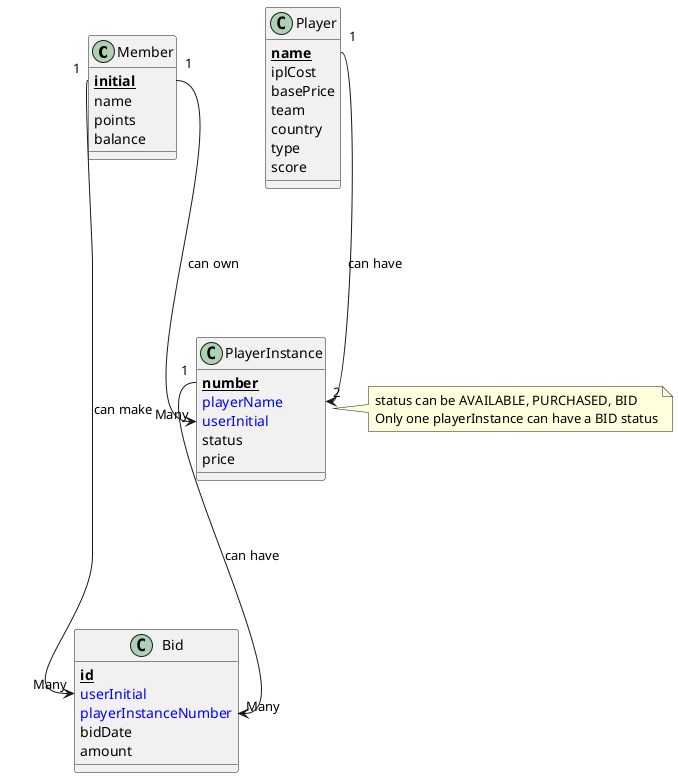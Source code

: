 @startuml
!define primary_key(x) <b><u>x</u></b>
!define foreign_key(x) <color:blue>x</color>
class Member {
    primary_key(initial)
    name
    points
    balance
}
class Player {
    primary_key(name)
    iplCost
    basePrice
    team
    country
    type
    score
}

class PlayerInstance {
    primary_key(number)
    foreign_key(playerName)
    foreign_key(userInitial)
    status
    price
}
note right
    status can be AVAILABLE, PURCHASED, BID
    Only one playerInstance can have a BID status
end note


class Bid {
    primary_key(id)
    foreign_key(userInitial)
    foreign_key(playerInstanceNumber)
    bidDate
    amount
}

Player::name "1" ---> "2" PlayerInstance::playerName : can have
Member::initial "1" ---> "Many" PlayerInstance::userInitial : can own
Member::initial "1" ---> "Many" Bid::userInitial : can make
PlayerInstance::number "1" ---> "Many" Bid::playerInstanceNumber : can have
@enduml